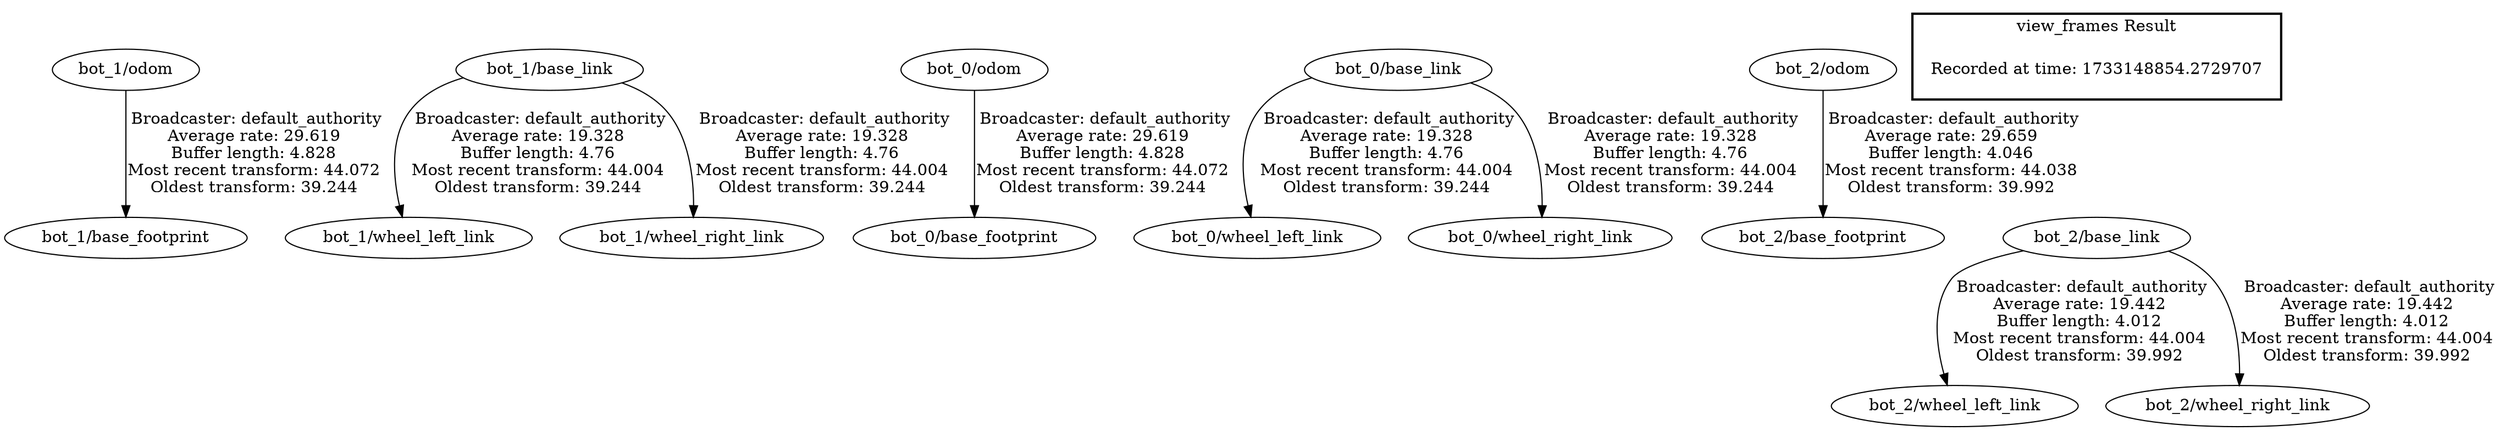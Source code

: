digraph G {
"bot_1/odom" -> "bot_1/base_footprint"[label=" Broadcaster: default_authority\nAverage rate: 29.619\nBuffer length: 4.828\nMost recent transform: 44.072\nOldest transform: 39.244\n"];
"bot_1/base_link" -> "bot_1/wheel_left_link"[label=" Broadcaster: default_authority\nAverage rate: 19.328\nBuffer length: 4.76\nMost recent transform: 44.004\nOldest transform: 39.244\n"];
"bot_1/base_link" -> "bot_1/wheel_right_link"[label=" Broadcaster: default_authority\nAverage rate: 19.328\nBuffer length: 4.76\nMost recent transform: 44.004\nOldest transform: 39.244\n"];
"bot_0/odom" -> "bot_0/base_footprint"[label=" Broadcaster: default_authority\nAverage rate: 29.619\nBuffer length: 4.828\nMost recent transform: 44.072\nOldest transform: 39.244\n"];
"bot_0/base_link" -> "bot_0/wheel_left_link"[label=" Broadcaster: default_authority\nAverage rate: 19.328\nBuffer length: 4.76\nMost recent transform: 44.004\nOldest transform: 39.244\n"];
"bot_0/base_link" -> "bot_0/wheel_right_link"[label=" Broadcaster: default_authority\nAverage rate: 19.328\nBuffer length: 4.76\nMost recent transform: 44.004\nOldest transform: 39.244\n"];
"bot_2/odom" -> "bot_2/base_footprint"[label=" Broadcaster: default_authority\nAverage rate: 29.659\nBuffer length: 4.046\nMost recent transform: 44.038\nOldest transform: 39.992\n"];
"bot_2/base_link" -> "bot_2/wheel_left_link"[label=" Broadcaster: default_authority\nAverage rate: 19.442\nBuffer length: 4.012\nMost recent transform: 44.004\nOldest transform: 39.992\n"];
"bot_2/base_link" -> "bot_2/wheel_right_link"[label=" Broadcaster: default_authority\nAverage rate: 19.442\nBuffer length: 4.012\nMost recent transform: 44.004\nOldest transform: 39.992\n"];
edge [style=invis];
 subgraph cluster_legend { style=bold; color=black; label ="view_frames Result";
"Recorded at time: 1733148854.2729707"[ shape=plaintext ] ;
}->"bot_2/base_link";
}